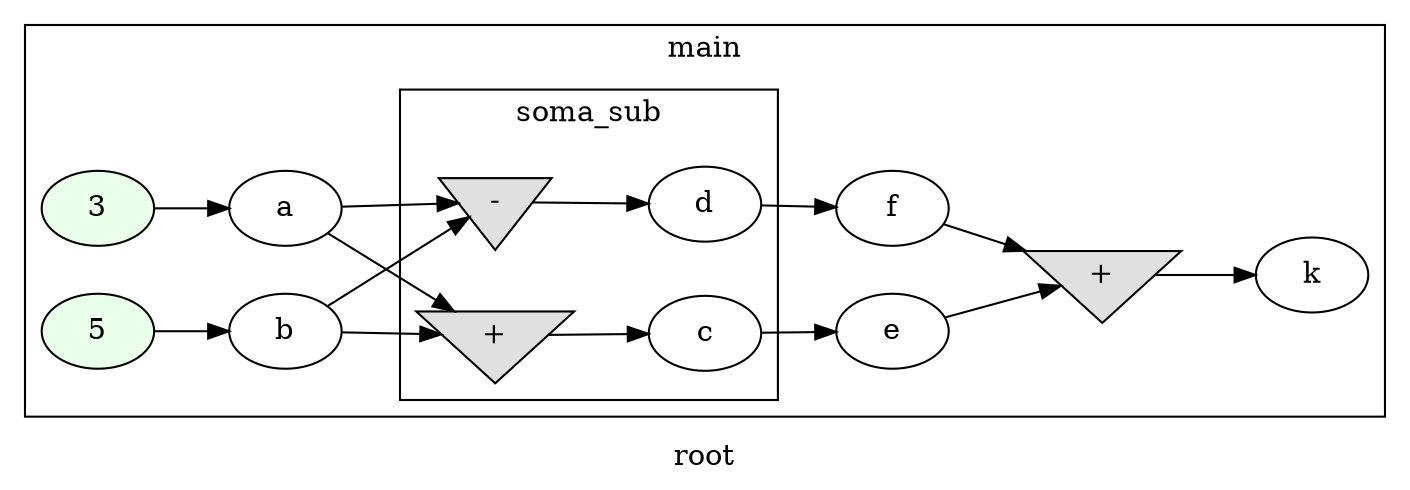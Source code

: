 digraph G
{
rankdir=LR;
label = "root";
subgraph cluster_1 {
label = "main";
parent = "G";
startinglines = "2_8_8";
	node_000001 [ label = "3", style=filled, fillcolor="#E9FFE9", startinglines=10 ]
	node_000002 [ label = "a", startingline=10 ]
	node_000003 [ label = "5", style=filled, fillcolor="#E9FFE9", startinglines=11 ]
	node_000004 [ label = "b", startingline=11 ]
	node_000009 [ label = "e", startingline=14 ]
	node_000010 [ label = "f", startingline=15 ]
	node_000011 [ label = "+", shape=invtriangle, style=filled, fillcolor="#E0E0E0", startinglines=17 ]
	node_000012 [ label = "k", startingline=17 ]
subgraph cluster_2 {
label = "soma_sub";
parent = "cluster_1";
startinglines = "11_12_13";
	node_000005 [ label = "+", shape=invtriangle, style=filled, fillcolor="#E0E0E0", startinglines=4 ]
	node_000006 [ label = "c", startingline=4 ]
	node_000007 [ label = "-", shape=invtriangle, style=filled, fillcolor="#E0E0E0", startinglines=5 ]
	node_000008 [ label = "d", startingline=5 ]
}
}
	node_000001 -> node_000002
	node_000002 -> node_000005
	node_000002 -> node_000007
	node_000003 -> node_000004
	node_000004 -> node_000005
	node_000004 -> node_000007
	node_000009 -> node_000011
	node_000010 -> node_000011
	node_000011 -> node_000012
	node_000005 -> node_000006
	node_000006 -> node_000009
	node_000007 -> node_000008
	node_000008 -> node_000010
}
